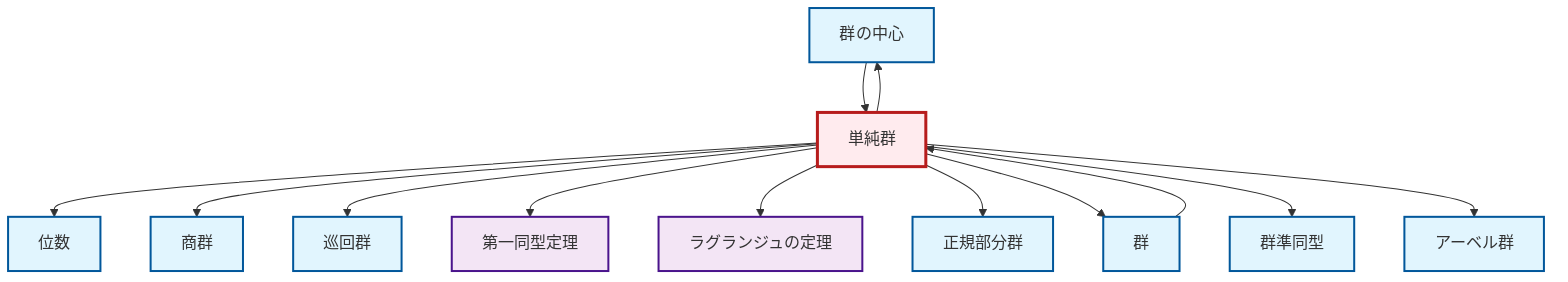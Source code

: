 graph TD
    classDef definition fill:#e1f5fe,stroke:#01579b,stroke-width:2px
    classDef theorem fill:#f3e5f5,stroke:#4a148c,stroke-width:2px
    classDef axiom fill:#fff3e0,stroke:#e65100,stroke-width:2px
    classDef example fill:#e8f5e9,stroke:#1b5e20,stroke-width:2px
    classDef current fill:#ffebee,stroke:#b71c1c,stroke-width:3px
    def-abelian-group["アーベル群"]:::definition
    def-order["位数"]:::definition
    def-center-of-group["群の中心"]:::definition
    def-homomorphism["群準同型"]:::definition
    def-group["群"]:::definition
    thm-lagrange["ラグランジュの定理"]:::theorem
    def-quotient-group["商群"]:::definition
    def-cyclic-group["巡回群"]:::definition
    def-normal-subgroup["正規部分群"]:::definition
    def-simple-group["単純群"]:::definition
    thm-first-isomorphism["第一同型定理"]:::theorem
    def-simple-group --> def-order
    def-simple-group --> def-quotient-group
    def-simple-group --> def-cyclic-group
    def-simple-group --> def-center-of-group
    def-simple-group --> thm-first-isomorphism
    def-simple-group --> thm-lagrange
    def-simple-group --> def-normal-subgroup
    def-simple-group --> def-group
    def-group --> def-simple-group
    def-simple-group --> def-homomorphism
    def-center-of-group --> def-simple-group
    def-simple-group --> def-abelian-group
    class def-simple-group current